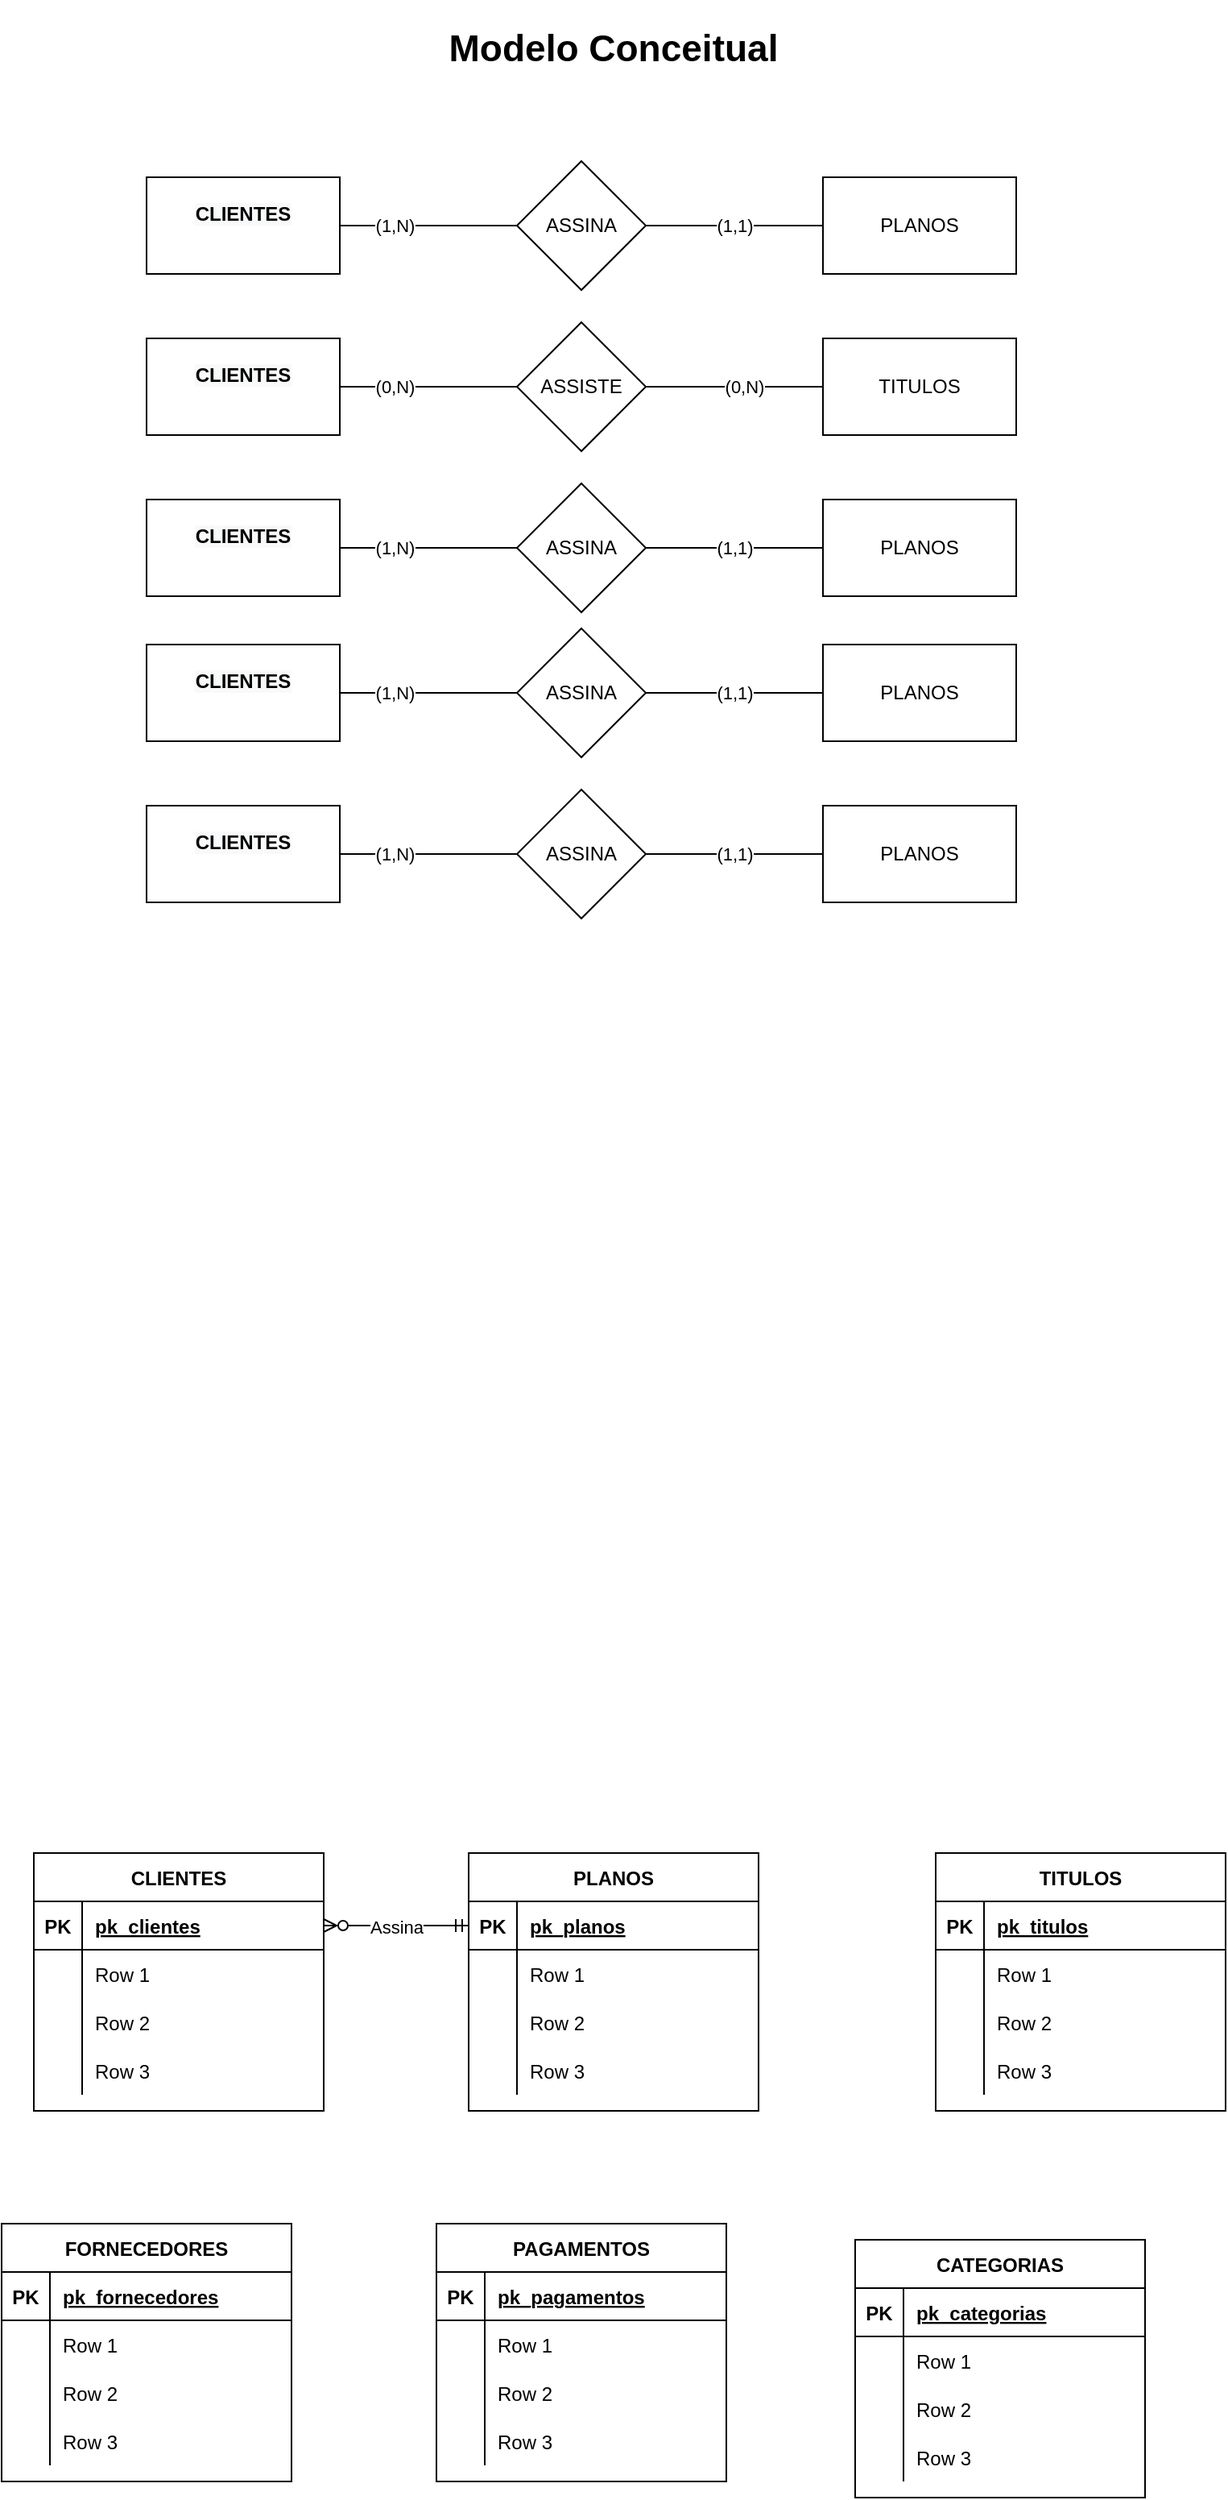 <mxfile version="20.5.1" type="github">
  <diagram id="LvLNpRTg5S48HGQ50iHA" name="Página-1">
    <mxGraphModel dx="981" dy="1689" grid="1" gridSize="10" guides="1" tooltips="1" connect="1" arrows="1" fold="1" page="1" pageScale="1" pageWidth="827" pageHeight="1169" math="0" shadow="0">
      <root>
        <mxCell id="0" />
        <mxCell id="1" parent="0" />
        <mxCell id="NP3qdC7nzJABI4OuVEPU-14" value="PLANOS" style="shape=table;startSize=30;container=1;collapsible=1;childLayout=tableLayout;fixedRows=1;rowLines=0;fontStyle=1;align=center;resizeLast=1;" parent="1" vertex="1">
          <mxGeometry x="300" y="20" width="180" height="160" as="geometry" />
        </mxCell>
        <mxCell id="NP3qdC7nzJABI4OuVEPU-15" value="" style="shape=tableRow;horizontal=0;startSize=0;swimlaneHead=0;swimlaneBody=0;fillColor=none;collapsible=0;dropTarget=0;points=[[0,0.5],[1,0.5]];portConstraint=eastwest;top=0;left=0;right=0;bottom=1;" parent="NP3qdC7nzJABI4OuVEPU-14" vertex="1">
          <mxGeometry y="30" width="180" height="30" as="geometry" />
        </mxCell>
        <mxCell id="NP3qdC7nzJABI4OuVEPU-16" value="PK" style="shape=partialRectangle;connectable=0;fillColor=none;top=0;left=0;bottom=0;right=0;fontStyle=1;overflow=hidden;" parent="NP3qdC7nzJABI4OuVEPU-15" vertex="1">
          <mxGeometry width="30" height="30" as="geometry">
            <mxRectangle width="30" height="30" as="alternateBounds" />
          </mxGeometry>
        </mxCell>
        <mxCell id="NP3qdC7nzJABI4OuVEPU-17" value="pk_planos" style="shape=partialRectangle;connectable=0;fillColor=none;top=0;left=0;bottom=0;right=0;align=left;spacingLeft=6;fontStyle=5;overflow=hidden;" parent="NP3qdC7nzJABI4OuVEPU-15" vertex="1">
          <mxGeometry x="30" width="150" height="30" as="geometry">
            <mxRectangle width="150" height="30" as="alternateBounds" />
          </mxGeometry>
        </mxCell>
        <mxCell id="NP3qdC7nzJABI4OuVEPU-18" value="" style="shape=tableRow;horizontal=0;startSize=0;swimlaneHead=0;swimlaneBody=0;fillColor=none;collapsible=0;dropTarget=0;points=[[0,0.5],[1,0.5]];portConstraint=eastwest;top=0;left=0;right=0;bottom=0;" parent="NP3qdC7nzJABI4OuVEPU-14" vertex="1">
          <mxGeometry y="60" width="180" height="30" as="geometry" />
        </mxCell>
        <mxCell id="NP3qdC7nzJABI4OuVEPU-19" value="" style="shape=partialRectangle;connectable=0;fillColor=none;top=0;left=0;bottom=0;right=0;editable=1;overflow=hidden;" parent="NP3qdC7nzJABI4OuVEPU-18" vertex="1">
          <mxGeometry width="30" height="30" as="geometry">
            <mxRectangle width="30" height="30" as="alternateBounds" />
          </mxGeometry>
        </mxCell>
        <mxCell id="NP3qdC7nzJABI4OuVEPU-20" value="Row 1" style="shape=partialRectangle;connectable=0;fillColor=none;top=0;left=0;bottom=0;right=0;align=left;spacingLeft=6;overflow=hidden;" parent="NP3qdC7nzJABI4OuVEPU-18" vertex="1">
          <mxGeometry x="30" width="150" height="30" as="geometry">
            <mxRectangle width="150" height="30" as="alternateBounds" />
          </mxGeometry>
        </mxCell>
        <mxCell id="NP3qdC7nzJABI4OuVEPU-21" value="" style="shape=tableRow;horizontal=0;startSize=0;swimlaneHead=0;swimlaneBody=0;fillColor=none;collapsible=0;dropTarget=0;points=[[0,0.5],[1,0.5]];portConstraint=eastwest;top=0;left=0;right=0;bottom=0;" parent="NP3qdC7nzJABI4OuVEPU-14" vertex="1">
          <mxGeometry y="90" width="180" height="30" as="geometry" />
        </mxCell>
        <mxCell id="NP3qdC7nzJABI4OuVEPU-22" value="" style="shape=partialRectangle;connectable=0;fillColor=none;top=0;left=0;bottom=0;right=0;editable=1;overflow=hidden;" parent="NP3qdC7nzJABI4OuVEPU-21" vertex="1">
          <mxGeometry width="30" height="30" as="geometry">
            <mxRectangle width="30" height="30" as="alternateBounds" />
          </mxGeometry>
        </mxCell>
        <mxCell id="NP3qdC7nzJABI4OuVEPU-23" value="Row 2" style="shape=partialRectangle;connectable=0;fillColor=none;top=0;left=0;bottom=0;right=0;align=left;spacingLeft=6;overflow=hidden;" parent="NP3qdC7nzJABI4OuVEPU-21" vertex="1">
          <mxGeometry x="30" width="150" height="30" as="geometry">
            <mxRectangle width="150" height="30" as="alternateBounds" />
          </mxGeometry>
        </mxCell>
        <mxCell id="NP3qdC7nzJABI4OuVEPU-24" value="" style="shape=tableRow;horizontal=0;startSize=0;swimlaneHead=0;swimlaneBody=0;fillColor=none;collapsible=0;dropTarget=0;points=[[0,0.5],[1,0.5]];portConstraint=eastwest;top=0;left=0;right=0;bottom=0;" parent="NP3qdC7nzJABI4OuVEPU-14" vertex="1">
          <mxGeometry y="120" width="180" height="30" as="geometry" />
        </mxCell>
        <mxCell id="NP3qdC7nzJABI4OuVEPU-25" value="" style="shape=partialRectangle;connectable=0;fillColor=none;top=0;left=0;bottom=0;right=0;editable=1;overflow=hidden;" parent="NP3qdC7nzJABI4OuVEPU-24" vertex="1">
          <mxGeometry width="30" height="30" as="geometry">
            <mxRectangle width="30" height="30" as="alternateBounds" />
          </mxGeometry>
        </mxCell>
        <mxCell id="NP3qdC7nzJABI4OuVEPU-26" value="Row 3" style="shape=partialRectangle;connectable=0;fillColor=none;top=0;left=0;bottom=0;right=0;align=left;spacingLeft=6;overflow=hidden;" parent="NP3qdC7nzJABI4OuVEPU-24" vertex="1">
          <mxGeometry x="30" width="150" height="30" as="geometry">
            <mxRectangle width="150" height="30" as="alternateBounds" />
          </mxGeometry>
        </mxCell>
        <mxCell id="NP3qdC7nzJABI4OuVEPU-40" value="FORNECEDORES" style="shape=table;startSize=30;container=1;collapsible=1;childLayout=tableLayout;fixedRows=1;rowLines=0;fontStyle=1;align=center;resizeLast=1;" parent="1" vertex="1">
          <mxGeometry x="10" y="250" width="180" height="160" as="geometry" />
        </mxCell>
        <mxCell id="NP3qdC7nzJABI4OuVEPU-41" value="" style="shape=tableRow;horizontal=0;startSize=0;swimlaneHead=0;swimlaneBody=0;fillColor=none;collapsible=0;dropTarget=0;points=[[0,0.5],[1,0.5]];portConstraint=eastwest;top=0;left=0;right=0;bottom=1;" parent="NP3qdC7nzJABI4OuVEPU-40" vertex="1">
          <mxGeometry y="30" width="180" height="30" as="geometry" />
        </mxCell>
        <mxCell id="NP3qdC7nzJABI4OuVEPU-42" value="PK" style="shape=partialRectangle;connectable=0;fillColor=none;top=0;left=0;bottom=0;right=0;fontStyle=1;overflow=hidden;" parent="NP3qdC7nzJABI4OuVEPU-41" vertex="1">
          <mxGeometry width="30" height="30" as="geometry">
            <mxRectangle width="30" height="30" as="alternateBounds" />
          </mxGeometry>
        </mxCell>
        <mxCell id="NP3qdC7nzJABI4OuVEPU-43" value="pk_fornecedores" style="shape=partialRectangle;connectable=0;fillColor=none;top=0;left=0;bottom=0;right=0;align=left;spacingLeft=6;fontStyle=5;overflow=hidden;" parent="NP3qdC7nzJABI4OuVEPU-41" vertex="1">
          <mxGeometry x="30" width="150" height="30" as="geometry">
            <mxRectangle width="150" height="30" as="alternateBounds" />
          </mxGeometry>
        </mxCell>
        <mxCell id="NP3qdC7nzJABI4OuVEPU-44" value="" style="shape=tableRow;horizontal=0;startSize=0;swimlaneHead=0;swimlaneBody=0;fillColor=none;collapsible=0;dropTarget=0;points=[[0,0.5],[1,0.5]];portConstraint=eastwest;top=0;left=0;right=0;bottom=0;" parent="NP3qdC7nzJABI4OuVEPU-40" vertex="1">
          <mxGeometry y="60" width="180" height="30" as="geometry" />
        </mxCell>
        <mxCell id="NP3qdC7nzJABI4OuVEPU-45" value="" style="shape=partialRectangle;connectable=0;fillColor=none;top=0;left=0;bottom=0;right=0;editable=1;overflow=hidden;" parent="NP3qdC7nzJABI4OuVEPU-44" vertex="1">
          <mxGeometry width="30" height="30" as="geometry">
            <mxRectangle width="30" height="30" as="alternateBounds" />
          </mxGeometry>
        </mxCell>
        <mxCell id="NP3qdC7nzJABI4OuVEPU-46" value="Row 1" style="shape=partialRectangle;connectable=0;fillColor=none;top=0;left=0;bottom=0;right=0;align=left;spacingLeft=6;overflow=hidden;" parent="NP3qdC7nzJABI4OuVEPU-44" vertex="1">
          <mxGeometry x="30" width="150" height="30" as="geometry">
            <mxRectangle width="150" height="30" as="alternateBounds" />
          </mxGeometry>
        </mxCell>
        <mxCell id="NP3qdC7nzJABI4OuVEPU-47" value="" style="shape=tableRow;horizontal=0;startSize=0;swimlaneHead=0;swimlaneBody=0;fillColor=none;collapsible=0;dropTarget=0;points=[[0,0.5],[1,0.5]];portConstraint=eastwest;top=0;left=0;right=0;bottom=0;" parent="NP3qdC7nzJABI4OuVEPU-40" vertex="1">
          <mxGeometry y="90" width="180" height="30" as="geometry" />
        </mxCell>
        <mxCell id="NP3qdC7nzJABI4OuVEPU-48" value="" style="shape=partialRectangle;connectable=0;fillColor=none;top=0;left=0;bottom=0;right=0;editable=1;overflow=hidden;" parent="NP3qdC7nzJABI4OuVEPU-47" vertex="1">
          <mxGeometry width="30" height="30" as="geometry">
            <mxRectangle width="30" height="30" as="alternateBounds" />
          </mxGeometry>
        </mxCell>
        <mxCell id="NP3qdC7nzJABI4OuVEPU-49" value="Row 2" style="shape=partialRectangle;connectable=0;fillColor=none;top=0;left=0;bottom=0;right=0;align=left;spacingLeft=6;overflow=hidden;" parent="NP3qdC7nzJABI4OuVEPU-47" vertex="1">
          <mxGeometry x="30" width="150" height="30" as="geometry">
            <mxRectangle width="150" height="30" as="alternateBounds" />
          </mxGeometry>
        </mxCell>
        <mxCell id="NP3qdC7nzJABI4OuVEPU-50" value="" style="shape=tableRow;horizontal=0;startSize=0;swimlaneHead=0;swimlaneBody=0;fillColor=none;collapsible=0;dropTarget=0;points=[[0,0.5],[1,0.5]];portConstraint=eastwest;top=0;left=0;right=0;bottom=0;" parent="NP3qdC7nzJABI4OuVEPU-40" vertex="1">
          <mxGeometry y="120" width="180" height="30" as="geometry" />
        </mxCell>
        <mxCell id="NP3qdC7nzJABI4OuVEPU-51" value="" style="shape=partialRectangle;connectable=0;fillColor=none;top=0;left=0;bottom=0;right=0;editable=1;overflow=hidden;" parent="NP3qdC7nzJABI4OuVEPU-50" vertex="1">
          <mxGeometry width="30" height="30" as="geometry">
            <mxRectangle width="30" height="30" as="alternateBounds" />
          </mxGeometry>
        </mxCell>
        <mxCell id="NP3qdC7nzJABI4OuVEPU-52" value="Row 3" style="shape=partialRectangle;connectable=0;fillColor=none;top=0;left=0;bottom=0;right=0;align=left;spacingLeft=6;overflow=hidden;" parent="NP3qdC7nzJABI4OuVEPU-50" vertex="1">
          <mxGeometry x="30" width="150" height="30" as="geometry">
            <mxRectangle width="150" height="30" as="alternateBounds" />
          </mxGeometry>
        </mxCell>
        <mxCell id="NP3qdC7nzJABI4OuVEPU-53" value="CATEGORIAS" style="shape=table;startSize=30;container=1;collapsible=1;childLayout=tableLayout;fixedRows=1;rowLines=0;fontStyle=1;align=center;resizeLast=1;" parent="1" vertex="1">
          <mxGeometry x="540" y="260" width="180" height="160" as="geometry" />
        </mxCell>
        <mxCell id="NP3qdC7nzJABI4OuVEPU-54" value="" style="shape=tableRow;horizontal=0;startSize=0;swimlaneHead=0;swimlaneBody=0;fillColor=none;collapsible=0;dropTarget=0;points=[[0,0.5],[1,0.5]];portConstraint=eastwest;top=0;left=0;right=0;bottom=1;" parent="NP3qdC7nzJABI4OuVEPU-53" vertex="1">
          <mxGeometry y="30" width="180" height="30" as="geometry" />
        </mxCell>
        <mxCell id="NP3qdC7nzJABI4OuVEPU-55" value="PK" style="shape=partialRectangle;connectable=0;fillColor=none;top=0;left=0;bottom=0;right=0;fontStyle=1;overflow=hidden;" parent="NP3qdC7nzJABI4OuVEPU-54" vertex="1">
          <mxGeometry width="30" height="30" as="geometry">
            <mxRectangle width="30" height="30" as="alternateBounds" />
          </mxGeometry>
        </mxCell>
        <mxCell id="NP3qdC7nzJABI4OuVEPU-56" value="pk_categorias" style="shape=partialRectangle;connectable=0;fillColor=none;top=0;left=0;bottom=0;right=0;align=left;spacingLeft=6;fontStyle=5;overflow=hidden;" parent="NP3qdC7nzJABI4OuVEPU-54" vertex="1">
          <mxGeometry x="30" width="150" height="30" as="geometry">
            <mxRectangle width="150" height="30" as="alternateBounds" />
          </mxGeometry>
        </mxCell>
        <mxCell id="NP3qdC7nzJABI4OuVEPU-57" value="" style="shape=tableRow;horizontal=0;startSize=0;swimlaneHead=0;swimlaneBody=0;fillColor=none;collapsible=0;dropTarget=0;points=[[0,0.5],[1,0.5]];portConstraint=eastwest;top=0;left=0;right=0;bottom=0;" parent="NP3qdC7nzJABI4OuVEPU-53" vertex="1">
          <mxGeometry y="60" width="180" height="30" as="geometry" />
        </mxCell>
        <mxCell id="NP3qdC7nzJABI4OuVEPU-58" value="" style="shape=partialRectangle;connectable=0;fillColor=none;top=0;left=0;bottom=0;right=0;editable=1;overflow=hidden;" parent="NP3qdC7nzJABI4OuVEPU-57" vertex="1">
          <mxGeometry width="30" height="30" as="geometry">
            <mxRectangle width="30" height="30" as="alternateBounds" />
          </mxGeometry>
        </mxCell>
        <mxCell id="NP3qdC7nzJABI4OuVEPU-59" value="Row 1" style="shape=partialRectangle;connectable=0;fillColor=none;top=0;left=0;bottom=0;right=0;align=left;spacingLeft=6;overflow=hidden;" parent="NP3qdC7nzJABI4OuVEPU-57" vertex="1">
          <mxGeometry x="30" width="150" height="30" as="geometry">
            <mxRectangle width="150" height="30" as="alternateBounds" />
          </mxGeometry>
        </mxCell>
        <mxCell id="NP3qdC7nzJABI4OuVEPU-60" value="" style="shape=tableRow;horizontal=0;startSize=0;swimlaneHead=0;swimlaneBody=0;fillColor=none;collapsible=0;dropTarget=0;points=[[0,0.5],[1,0.5]];portConstraint=eastwest;top=0;left=0;right=0;bottom=0;" parent="NP3qdC7nzJABI4OuVEPU-53" vertex="1">
          <mxGeometry y="90" width="180" height="30" as="geometry" />
        </mxCell>
        <mxCell id="NP3qdC7nzJABI4OuVEPU-61" value="" style="shape=partialRectangle;connectable=0;fillColor=none;top=0;left=0;bottom=0;right=0;editable=1;overflow=hidden;" parent="NP3qdC7nzJABI4OuVEPU-60" vertex="1">
          <mxGeometry width="30" height="30" as="geometry">
            <mxRectangle width="30" height="30" as="alternateBounds" />
          </mxGeometry>
        </mxCell>
        <mxCell id="NP3qdC7nzJABI4OuVEPU-62" value="Row 2" style="shape=partialRectangle;connectable=0;fillColor=none;top=0;left=0;bottom=0;right=0;align=left;spacingLeft=6;overflow=hidden;" parent="NP3qdC7nzJABI4OuVEPU-60" vertex="1">
          <mxGeometry x="30" width="150" height="30" as="geometry">
            <mxRectangle width="150" height="30" as="alternateBounds" />
          </mxGeometry>
        </mxCell>
        <mxCell id="NP3qdC7nzJABI4OuVEPU-63" value="" style="shape=tableRow;horizontal=0;startSize=0;swimlaneHead=0;swimlaneBody=0;fillColor=none;collapsible=0;dropTarget=0;points=[[0,0.5],[1,0.5]];portConstraint=eastwest;top=0;left=0;right=0;bottom=0;" parent="NP3qdC7nzJABI4OuVEPU-53" vertex="1">
          <mxGeometry y="120" width="180" height="30" as="geometry" />
        </mxCell>
        <mxCell id="NP3qdC7nzJABI4OuVEPU-64" value="" style="shape=partialRectangle;connectable=0;fillColor=none;top=0;left=0;bottom=0;right=0;editable=1;overflow=hidden;" parent="NP3qdC7nzJABI4OuVEPU-63" vertex="1">
          <mxGeometry width="30" height="30" as="geometry">
            <mxRectangle width="30" height="30" as="alternateBounds" />
          </mxGeometry>
        </mxCell>
        <mxCell id="NP3qdC7nzJABI4OuVEPU-65" value="Row 3" style="shape=partialRectangle;connectable=0;fillColor=none;top=0;left=0;bottom=0;right=0;align=left;spacingLeft=6;overflow=hidden;" parent="NP3qdC7nzJABI4OuVEPU-63" vertex="1">
          <mxGeometry x="30" width="150" height="30" as="geometry">
            <mxRectangle width="150" height="30" as="alternateBounds" />
          </mxGeometry>
        </mxCell>
        <mxCell id="NP3qdC7nzJABI4OuVEPU-66" value="CLIENTES" style="shape=table;startSize=30;container=1;collapsible=1;childLayout=tableLayout;fixedRows=1;rowLines=0;fontStyle=1;align=center;resizeLast=1;" parent="1" vertex="1">
          <mxGeometry x="30" y="20" width="180" height="160" as="geometry" />
        </mxCell>
        <mxCell id="NP3qdC7nzJABI4OuVEPU-67" value="" style="shape=tableRow;horizontal=0;startSize=0;swimlaneHead=0;swimlaneBody=0;fillColor=none;collapsible=0;dropTarget=0;points=[[0,0.5],[1,0.5]];portConstraint=eastwest;top=0;left=0;right=0;bottom=1;" parent="NP3qdC7nzJABI4OuVEPU-66" vertex="1">
          <mxGeometry y="30" width="180" height="30" as="geometry" />
        </mxCell>
        <mxCell id="NP3qdC7nzJABI4OuVEPU-68" value="PK" style="shape=partialRectangle;connectable=0;fillColor=none;top=0;left=0;bottom=0;right=0;fontStyle=1;overflow=hidden;" parent="NP3qdC7nzJABI4OuVEPU-67" vertex="1">
          <mxGeometry width="30" height="30" as="geometry">
            <mxRectangle width="30" height="30" as="alternateBounds" />
          </mxGeometry>
        </mxCell>
        <mxCell id="NP3qdC7nzJABI4OuVEPU-69" value="pk_clientes" style="shape=partialRectangle;connectable=0;fillColor=none;top=0;left=0;bottom=0;right=0;align=left;spacingLeft=6;fontStyle=5;overflow=hidden;" parent="NP3qdC7nzJABI4OuVEPU-67" vertex="1">
          <mxGeometry x="30" width="150" height="30" as="geometry">
            <mxRectangle width="150" height="30" as="alternateBounds" />
          </mxGeometry>
        </mxCell>
        <mxCell id="NP3qdC7nzJABI4OuVEPU-70" value="" style="shape=tableRow;horizontal=0;startSize=0;swimlaneHead=0;swimlaneBody=0;fillColor=none;collapsible=0;dropTarget=0;points=[[0,0.5],[1,0.5]];portConstraint=eastwest;top=0;left=0;right=0;bottom=0;" parent="NP3qdC7nzJABI4OuVEPU-66" vertex="1">
          <mxGeometry y="60" width="180" height="30" as="geometry" />
        </mxCell>
        <mxCell id="NP3qdC7nzJABI4OuVEPU-71" value="" style="shape=partialRectangle;connectable=0;fillColor=none;top=0;left=0;bottom=0;right=0;editable=1;overflow=hidden;" parent="NP3qdC7nzJABI4OuVEPU-70" vertex="1">
          <mxGeometry width="30" height="30" as="geometry">
            <mxRectangle width="30" height="30" as="alternateBounds" />
          </mxGeometry>
        </mxCell>
        <mxCell id="NP3qdC7nzJABI4OuVEPU-72" value="Row 1" style="shape=partialRectangle;connectable=0;fillColor=none;top=0;left=0;bottom=0;right=0;align=left;spacingLeft=6;overflow=hidden;" parent="NP3qdC7nzJABI4OuVEPU-70" vertex="1">
          <mxGeometry x="30" width="150" height="30" as="geometry">
            <mxRectangle width="150" height="30" as="alternateBounds" />
          </mxGeometry>
        </mxCell>
        <mxCell id="NP3qdC7nzJABI4OuVEPU-73" value="" style="shape=tableRow;horizontal=0;startSize=0;swimlaneHead=0;swimlaneBody=0;fillColor=none;collapsible=0;dropTarget=0;points=[[0,0.5],[1,0.5]];portConstraint=eastwest;top=0;left=0;right=0;bottom=0;" parent="NP3qdC7nzJABI4OuVEPU-66" vertex="1">
          <mxGeometry y="90" width="180" height="30" as="geometry" />
        </mxCell>
        <mxCell id="NP3qdC7nzJABI4OuVEPU-74" value="" style="shape=partialRectangle;connectable=0;fillColor=none;top=0;left=0;bottom=0;right=0;editable=1;overflow=hidden;" parent="NP3qdC7nzJABI4OuVEPU-73" vertex="1">
          <mxGeometry width="30" height="30" as="geometry">
            <mxRectangle width="30" height="30" as="alternateBounds" />
          </mxGeometry>
        </mxCell>
        <mxCell id="NP3qdC7nzJABI4OuVEPU-75" value="Row 2" style="shape=partialRectangle;connectable=0;fillColor=none;top=0;left=0;bottom=0;right=0;align=left;spacingLeft=6;overflow=hidden;" parent="NP3qdC7nzJABI4OuVEPU-73" vertex="1">
          <mxGeometry x="30" width="150" height="30" as="geometry">
            <mxRectangle width="150" height="30" as="alternateBounds" />
          </mxGeometry>
        </mxCell>
        <mxCell id="NP3qdC7nzJABI4OuVEPU-76" value="" style="shape=tableRow;horizontal=0;startSize=0;swimlaneHead=0;swimlaneBody=0;fillColor=none;collapsible=0;dropTarget=0;points=[[0,0.5],[1,0.5]];portConstraint=eastwest;top=0;left=0;right=0;bottom=0;" parent="NP3qdC7nzJABI4OuVEPU-66" vertex="1">
          <mxGeometry y="120" width="180" height="30" as="geometry" />
        </mxCell>
        <mxCell id="NP3qdC7nzJABI4OuVEPU-77" value="" style="shape=partialRectangle;connectable=0;fillColor=none;top=0;left=0;bottom=0;right=0;editable=1;overflow=hidden;" parent="NP3qdC7nzJABI4OuVEPU-76" vertex="1">
          <mxGeometry width="30" height="30" as="geometry">
            <mxRectangle width="30" height="30" as="alternateBounds" />
          </mxGeometry>
        </mxCell>
        <mxCell id="NP3qdC7nzJABI4OuVEPU-78" value="Row 3" style="shape=partialRectangle;connectable=0;fillColor=none;top=0;left=0;bottom=0;right=0;align=left;spacingLeft=6;overflow=hidden;" parent="NP3qdC7nzJABI4OuVEPU-76" vertex="1">
          <mxGeometry x="30" width="150" height="30" as="geometry">
            <mxRectangle width="150" height="30" as="alternateBounds" />
          </mxGeometry>
        </mxCell>
        <mxCell id="NP3qdC7nzJABI4OuVEPU-79" value="PAGAMENTOS" style="shape=table;startSize=30;container=1;collapsible=1;childLayout=tableLayout;fixedRows=1;rowLines=0;fontStyle=1;align=center;resizeLast=1;" parent="1" vertex="1">
          <mxGeometry x="280" y="250" width="180" height="160" as="geometry" />
        </mxCell>
        <mxCell id="NP3qdC7nzJABI4OuVEPU-80" value="" style="shape=tableRow;horizontal=0;startSize=0;swimlaneHead=0;swimlaneBody=0;fillColor=none;collapsible=0;dropTarget=0;points=[[0,0.5],[1,0.5]];portConstraint=eastwest;top=0;left=0;right=0;bottom=1;" parent="NP3qdC7nzJABI4OuVEPU-79" vertex="1">
          <mxGeometry y="30" width="180" height="30" as="geometry" />
        </mxCell>
        <mxCell id="NP3qdC7nzJABI4OuVEPU-81" value="PK" style="shape=partialRectangle;connectable=0;fillColor=none;top=0;left=0;bottom=0;right=0;fontStyle=1;overflow=hidden;" parent="NP3qdC7nzJABI4OuVEPU-80" vertex="1">
          <mxGeometry width="30" height="30" as="geometry">
            <mxRectangle width="30" height="30" as="alternateBounds" />
          </mxGeometry>
        </mxCell>
        <mxCell id="NP3qdC7nzJABI4OuVEPU-82" value="pk_pagamentos" style="shape=partialRectangle;connectable=0;fillColor=none;top=0;left=0;bottom=0;right=0;align=left;spacingLeft=6;fontStyle=5;overflow=hidden;" parent="NP3qdC7nzJABI4OuVEPU-80" vertex="1">
          <mxGeometry x="30" width="150" height="30" as="geometry">
            <mxRectangle width="150" height="30" as="alternateBounds" />
          </mxGeometry>
        </mxCell>
        <mxCell id="NP3qdC7nzJABI4OuVEPU-83" value="" style="shape=tableRow;horizontal=0;startSize=0;swimlaneHead=0;swimlaneBody=0;fillColor=none;collapsible=0;dropTarget=0;points=[[0,0.5],[1,0.5]];portConstraint=eastwest;top=0;left=0;right=0;bottom=0;" parent="NP3qdC7nzJABI4OuVEPU-79" vertex="1">
          <mxGeometry y="60" width="180" height="30" as="geometry" />
        </mxCell>
        <mxCell id="NP3qdC7nzJABI4OuVEPU-84" value="" style="shape=partialRectangle;connectable=0;fillColor=none;top=0;left=0;bottom=0;right=0;editable=1;overflow=hidden;" parent="NP3qdC7nzJABI4OuVEPU-83" vertex="1">
          <mxGeometry width="30" height="30" as="geometry">
            <mxRectangle width="30" height="30" as="alternateBounds" />
          </mxGeometry>
        </mxCell>
        <mxCell id="NP3qdC7nzJABI4OuVEPU-85" value="Row 1" style="shape=partialRectangle;connectable=0;fillColor=none;top=0;left=0;bottom=0;right=0;align=left;spacingLeft=6;overflow=hidden;" parent="NP3qdC7nzJABI4OuVEPU-83" vertex="1">
          <mxGeometry x="30" width="150" height="30" as="geometry">
            <mxRectangle width="150" height="30" as="alternateBounds" />
          </mxGeometry>
        </mxCell>
        <mxCell id="NP3qdC7nzJABI4OuVEPU-86" value="" style="shape=tableRow;horizontal=0;startSize=0;swimlaneHead=0;swimlaneBody=0;fillColor=none;collapsible=0;dropTarget=0;points=[[0,0.5],[1,0.5]];portConstraint=eastwest;top=0;left=0;right=0;bottom=0;" parent="NP3qdC7nzJABI4OuVEPU-79" vertex="1">
          <mxGeometry y="90" width="180" height="30" as="geometry" />
        </mxCell>
        <mxCell id="NP3qdC7nzJABI4OuVEPU-87" value="" style="shape=partialRectangle;connectable=0;fillColor=none;top=0;left=0;bottom=0;right=0;editable=1;overflow=hidden;" parent="NP3qdC7nzJABI4OuVEPU-86" vertex="1">
          <mxGeometry width="30" height="30" as="geometry">
            <mxRectangle width="30" height="30" as="alternateBounds" />
          </mxGeometry>
        </mxCell>
        <mxCell id="NP3qdC7nzJABI4OuVEPU-88" value="Row 2" style="shape=partialRectangle;connectable=0;fillColor=none;top=0;left=0;bottom=0;right=0;align=left;spacingLeft=6;overflow=hidden;" parent="NP3qdC7nzJABI4OuVEPU-86" vertex="1">
          <mxGeometry x="30" width="150" height="30" as="geometry">
            <mxRectangle width="150" height="30" as="alternateBounds" />
          </mxGeometry>
        </mxCell>
        <mxCell id="NP3qdC7nzJABI4OuVEPU-89" value="" style="shape=tableRow;horizontal=0;startSize=0;swimlaneHead=0;swimlaneBody=0;fillColor=none;collapsible=0;dropTarget=0;points=[[0,0.5],[1,0.5]];portConstraint=eastwest;top=0;left=0;right=0;bottom=0;" parent="NP3qdC7nzJABI4OuVEPU-79" vertex="1">
          <mxGeometry y="120" width="180" height="30" as="geometry" />
        </mxCell>
        <mxCell id="NP3qdC7nzJABI4OuVEPU-90" value="" style="shape=partialRectangle;connectable=0;fillColor=none;top=0;left=0;bottom=0;right=0;editable=1;overflow=hidden;" parent="NP3qdC7nzJABI4OuVEPU-89" vertex="1">
          <mxGeometry width="30" height="30" as="geometry">
            <mxRectangle width="30" height="30" as="alternateBounds" />
          </mxGeometry>
        </mxCell>
        <mxCell id="NP3qdC7nzJABI4OuVEPU-91" value="Row 3" style="shape=partialRectangle;connectable=0;fillColor=none;top=0;left=0;bottom=0;right=0;align=left;spacingLeft=6;overflow=hidden;" parent="NP3qdC7nzJABI4OuVEPU-89" vertex="1">
          <mxGeometry x="30" width="150" height="30" as="geometry">
            <mxRectangle width="150" height="30" as="alternateBounds" />
          </mxGeometry>
        </mxCell>
        <mxCell id="NP3qdC7nzJABI4OuVEPU-105" value="TITULOS" style="shape=table;startSize=30;container=1;collapsible=1;childLayout=tableLayout;fixedRows=1;rowLines=0;fontStyle=1;align=center;resizeLast=1;" parent="1" vertex="1">
          <mxGeometry x="590" y="20" width="180" height="160" as="geometry" />
        </mxCell>
        <mxCell id="NP3qdC7nzJABI4OuVEPU-106" value="" style="shape=tableRow;horizontal=0;startSize=0;swimlaneHead=0;swimlaneBody=0;fillColor=none;collapsible=0;dropTarget=0;points=[[0,0.5],[1,0.5]];portConstraint=eastwest;top=0;left=0;right=0;bottom=1;" parent="NP3qdC7nzJABI4OuVEPU-105" vertex="1">
          <mxGeometry y="30" width="180" height="30" as="geometry" />
        </mxCell>
        <mxCell id="NP3qdC7nzJABI4OuVEPU-107" value="PK" style="shape=partialRectangle;connectable=0;fillColor=none;top=0;left=0;bottom=0;right=0;fontStyle=1;overflow=hidden;" parent="NP3qdC7nzJABI4OuVEPU-106" vertex="1">
          <mxGeometry width="30" height="30" as="geometry">
            <mxRectangle width="30" height="30" as="alternateBounds" />
          </mxGeometry>
        </mxCell>
        <mxCell id="NP3qdC7nzJABI4OuVEPU-108" value="pk_titulos" style="shape=partialRectangle;connectable=0;fillColor=none;top=0;left=0;bottom=0;right=0;align=left;spacingLeft=6;fontStyle=5;overflow=hidden;" parent="NP3qdC7nzJABI4OuVEPU-106" vertex="1">
          <mxGeometry x="30" width="150" height="30" as="geometry">
            <mxRectangle width="150" height="30" as="alternateBounds" />
          </mxGeometry>
        </mxCell>
        <mxCell id="NP3qdC7nzJABI4OuVEPU-109" value="" style="shape=tableRow;horizontal=0;startSize=0;swimlaneHead=0;swimlaneBody=0;fillColor=none;collapsible=0;dropTarget=0;points=[[0,0.5],[1,0.5]];portConstraint=eastwest;top=0;left=0;right=0;bottom=0;" parent="NP3qdC7nzJABI4OuVEPU-105" vertex="1">
          <mxGeometry y="60" width="180" height="30" as="geometry" />
        </mxCell>
        <mxCell id="NP3qdC7nzJABI4OuVEPU-110" value="" style="shape=partialRectangle;connectable=0;fillColor=none;top=0;left=0;bottom=0;right=0;editable=1;overflow=hidden;" parent="NP3qdC7nzJABI4OuVEPU-109" vertex="1">
          <mxGeometry width="30" height="30" as="geometry">
            <mxRectangle width="30" height="30" as="alternateBounds" />
          </mxGeometry>
        </mxCell>
        <mxCell id="NP3qdC7nzJABI4OuVEPU-111" value="Row 1" style="shape=partialRectangle;connectable=0;fillColor=none;top=0;left=0;bottom=0;right=0;align=left;spacingLeft=6;overflow=hidden;" parent="NP3qdC7nzJABI4OuVEPU-109" vertex="1">
          <mxGeometry x="30" width="150" height="30" as="geometry">
            <mxRectangle width="150" height="30" as="alternateBounds" />
          </mxGeometry>
        </mxCell>
        <mxCell id="NP3qdC7nzJABI4OuVEPU-112" value="" style="shape=tableRow;horizontal=0;startSize=0;swimlaneHead=0;swimlaneBody=0;fillColor=none;collapsible=0;dropTarget=0;points=[[0,0.5],[1,0.5]];portConstraint=eastwest;top=0;left=0;right=0;bottom=0;" parent="NP3qdC7nzJABI4OuVEPU-105" vertex="1">
          <mxGeometry y="90" width="180" height="30" as="geometry" />
        </mxCell>
        <mxCell id="NP3qdC7nzJABI4OuVEPU-113" value="" style="shape=partialRectangle;connectable=0;fillColor=none;top=0;left=0;bottom=0;right=0;editable=1;overflow=hidden;" parent="NP3qdC7nzJABI4OuVEPU-112" vertex="1">
          <mxGeometry width="30" height="30" as="geometry">
            <mxRectangle width="30" height="30" as="alternateBounds" />
          </mxGeometry>
        </mxCell>
        <mxCell id="NP3qdC7nzJABI4OuVEPU-114" value="Row 2" style="shape=partialRectangle;connectable=0;fillColor=none;top=0;left=0;bottom=0;right=0;align=left;spacingLeft=6;overflow=hidden;" parent="NP3qdC7nzJABI4OuVEPU-112" vertex="1">
          <mxGeometry x="30" width="150" height="30" as="geometry">
            <mxRectangle width="150" height="30" as="alternateBounds" />
          </mxGeometry>
        </mxCell>
        <mxCell id="NP3qdC7nzJABI4OuVEPU-115" value="" style="shape=tableRow;horizontal=0;startSize=0;swimlaneHead=0;swimlaneBody=0;fillColor=none;collapsible=0;dropTarget=0;points=[[0,0.5],[1,0.5]];portConstraint=eastwest;top=0;left=0;right=0;bottom=0;" parent="NP3qdC7nzJABI4OuVEPU-105" vertex="1">
          <mxGeometry y="120" width="180" height="30" as="geometry" />
        </mxCell>
        <mxCell id="NP3qdC7nzJABI4OuVEPU-116" value="" style="shape=partialRectangle;connectable=0;fillColor=none;top=0;left=0;bottom=0;right=0;editable=1;overflow=hidden;" parent="NP3qdC7nzJABI4OuVEPU-115" vertex="1">
          <mxGeometry width="30" height="30" as="geometry">
            <mxRectangle width="30" height="30" as="alternateBounds" />
          </mxGeometry>
        </mxCell>
        <mxCell id="NP3qdC7nzJABI4OuVEPU-117" value="Row 3" style="shape=partialRectangle;connectable=0;fillColor=none;top=0;left=0;bottom=0;right=0;align=left;spacingLeft=6;overflow=hidden;" parent="NP3qdC7nzJABI4OuVEPU-115" vertex="1">
          <mxGeometry x="30" width="150" height="30" as="geometry">
            <mxRectangle width="150" height="30" as="alternateBounds" />
          </mxGeometry>
        </mxCell>
        <mxCell id="NP3qdC7nzJABI4OuVEPU-120" value="Assina" style="edgeStyle=orthogonalEdgeStyle;rounded=0;orthogonalLoop=1;jettySize=auto;html=1;exitX=1;exitY=0.5;exitDx=0;exitDy=0;startArrow=ERzeroToMany;startFill=0;endArrow=ERmandOne;endFill=0;" parent="1" source="NP3qdC7nzJABI4OuVEPU-67" edge="1">
          <mxGeometry relative="1" as="geometry">
            <mxPoint x="300" y="65" as="targetPoint" />
          </mxGeometry>
        </mxCell>
        <mxCell id="NP3qdC7nzJABI4OuVEPU-224" value="(1,N)" style="edgeStyle=orthogonalEdgeStyle;rounded=0;orthogonalLoop=1;jettySize=auto;html=1;exitX=1;exitY=0.5;exitDx=0;exitDy=0;entryX=0;entryY=0.5;entryDx=0;entryDy=0;startArrow=none;startFill=0;endArrow=none;endFill=0;" parent="1" source="NP3qdC7nzJABI4OuVEPU-222" target="NP3qdC7nzJABI4OuVEPU-223" edge="1">
          <mxGeometry x="-0.385" relative="1" as="geometry">
            <mxPoint as="offset" />
          </mxGeometry>
        </mxCell>
        <mxCell id="NP3qdC7nzJABI4OuVEPU-222" value="&#xa;&lt;span style=&quot;color: rgb(0, 0, 0); font-family: Helvetica; font-size: 12px; font-style: normal; font-variant-ligatures: normal; font-variant-caps: normal; font-weight: 700; letter-spacing: normal; orphans: 2; text-align: center; text-indent: 0px; text-transform: none; widows: 2; word-spacing: 0px; -webkit-text-stroke-width: 0px; background-color: rgb(248, 249, 250); text-decoration-thickness: initial; text-decoration-style: initial; text-decoration-color: initial; float: none; display: inline !important;&quot;&gt;CLIENTES&lt;/span&gt;&#xa;&#xa;" style="rounded=0;whiteSpace=wrap;html=1;fillColor=default;" parent="1" vertex="1">
          <mxGeometry x="100" y="-730" width="120" height="60" as="geometry" />
        </mxCell>
        <mxCell id="NP3qdC7nzJABI4OuVEPU-226" value="(1,1)" style="edgeStyle=orthogonalEdgeStyle;rounded=0;orthogonalLoop=1;jettySize=auto;html=1;exitX=1;exitY=0.5;exitDx=0;exitDy=0;entryX=0;entryY=0.5;entryDx=0;entryDy=0;startArrow=none;startFill=0;endArrow=none;endFill=0;" parent="1" source="NP3qdC7nzJABI4OuVEPU-223" target="NP3qdC7nzJABI4OuVEPU-225" edge="1">
          <mxGeometry relative="1" as="geometry" />
        </mxCell>
        <mxCell id="NP3qdC7nzJABI4OuVEPU-223" value="ASSINA" style="rhombus;whiteSpace=wrap;html=1;fillColor=default;" parent="1" vertex="1">
          <mxGeometry x="330" y="-740" width="80" height="80" as="geometry" />
        </mxCell>
        <mxCell id="NP3qdC7nzJABI4OuVEPU-225" value="PLANOS" style="rounded=0;whiteSpace=wrap;html=1;fillColor=default;" parent="1" vertex="1">
          <mxGeometry x="520" y="-730" width="120" height="60" as="geometry" />
        </mxCell>
        <mxCell id="NP3qdC7nzJABI4OuVEPU-227" value="(1,N)" style="edgeStyle=orthogonalEdgeStyle;rounded=0;orthogonalLoop=1;jettySize=auto;html=1;exitX=1;exitY=0.5;exitDx=0;exitDy=0;entryX=0;entryY=0.5;entryDx=0;entryDy=0;startArrow=none;startFill=0;endArrow=none;endFill=0;" parent="1" source="NP3qdC7nzJABI4OuVEPU-228" target="NP3qdC7nzJABI4OuVEPU-230" edge="1">
          <mxGeometry x="-0.385" relative="1" as="geometry">
            <mxPoint as="offset" />
          </mxGeometry>
        </mxCell>
        <mxCell id="NP3qdC7nzJABI4OuVEPU-228" value="&#xa;&lt;span style=&quot;color: rgb(0, 0, 0); font-family: Helvetica; font-size: 12px; font-style: normal; font-variant-ligatures: normal; font-variant-caps: normal; font-weight: 700; letter-spacing: normal; orphans: 2; text-align: center; text-indent: 0px; text-transform: none; widows: 2; word-spacing: 0px; -webkit-text-stroke-width: 0px; background-color: rgb(248, 249, 250); text-decoration-thickness: initial; text-decoration-style: initial; text-decoration-color: initial; float: none; display: inline !important;&quot;&gt;CLIENTES&lt;/span&gt;&#xa;&#xa;" style="rounded=0;whiteSpace=wrap;html=1;fillColor=default;" parent="1" vertex="1">
          <mxGeometry x="100" y="-630" width="120" height="60" as="geometry" />
        </mxCell>
        <mxCell id="NP3qdC7nzJABI4OuVEPU-229" value="(1,1)" style="edgeStyle=orthogonalEdgeStyle;rounded=0;orthogonalLoop=1;jettySize=auto;html=1;exitX=1;exitY=0.5;exitDx=0;exitDy=0;entryX=0;entryY=0.5;entryDx=0;entryDy=0;startArrow=none;startFill=0;endArrow=none;endFill=0;" parent="1" source="NP3qdC7nzJABI4OuVEPU-230" target="NP3qdC7nzJABI4OuVEPU-231" edge="1">
          <mxGeometry relative="1" as="geometry" />
        </mxCell>
        <mxCell id="NP3qdC7nzJABI4OuVEPU-230" value="ASSINA" style="rhombus;whiteSpace=wrap;html=1;fillColor=default;" parent="1" vertex="1">
          <mxGeometry x="330" y="-640" width="80" height="80" as="geometry" />
        </mxCell>
        <mxCell id="NP3qdC7nzJABI4OuVEPU-231" value="PLANOS" style="rounded=0;whiteSpace=wrap;html=1;fillColor=default;" parent="1" vertex="1">
          <mxGeometry x="520" y="-630" width="120" height="60" as="geometry" />
        </mxCell>
        <mxCell id="NP3qdC7nzJABI4OuVEPU-232" value="(1,N)" style="edgeStyle=orthogonalEdgeStyle;rounded=0;orthogonalLoop=1;jettySize=auto;html=1;exitX=1;exitY=0.5;exitDx=0;exitDy=0;entryX=0;entryY=0.5;entryDx=0;entryDy=0;startArrow=none;startFill=0;endArrow=none;endFill=0;" parent="1" source="NP3qdC7nzJABI4OuVEPU-233" target="NP3qdC7nzJABI4OuVEPU-235" edge="1">
          <mxGeometry x="-0.385" relative="1" as="geometry">
            <mxPoint as="offset" />
          </mxGeometry>
        </mxCell>
        <mxCell id="NP3qdC7nzJABI4OuVEPU-233" value="&#xa;&lt;span style=&quot;color: rgb(0, 0, 0); font-family: Helvetica; font-size: 12px; font-style: normal; font-variant-ligatures: normal; font-variant-caps: normal; font-weight: 700; letter-spacing: normal; orphans: 2; text-align: center; text-indent: 0px; text-transform: none; widows: 2; word-spacing: 0px; -webkit-text-stroke-width: 0px; background-color: rgb(248, 249, 250); text-decoration-thickness: initial; text-decoration-style: initial; text-decoration-color: initial; float: none; display: inline !important;&quot;&gt;CLIENTES&lt;/span&gt;&#xa;&#xa;" style="rounded=0;whiteSpace=wrap;html=1;fillColor=default;" parent="1" vertex="1">
          <mxGeometry x="100" y="-1020" width="120" height="60" as="geometry" />
        </mxCell>
        <mxCell id="NP3qdC7nzJABI4OuVEPU-234" value="(1,1)" style="edgeStyle=orthogonalEdgeStyle;rounded=0;orthogonalLoop=1;jettySize=auto;html=1;exitX=1;exitY=0.5;exitDx=0;exitDy=0;entryX=0;entryY=0.5;entryDx=0;entryDy=0;startArrow=none;startFill=0;endArrow=none;endFill=0;" parent="1" source="NP3qdC7nzJABI4OuVEPU-235" target="NP3qdC7nzJABI4OuVEPU-236" edge="1">
          <mxGeometry relative="1" as="geometry" />
        </mxCell>
        <mxCell id="NP3qdC7nzJABI4OuVEPU-235" value="ASSINA" style="rhombus;whiteSpace=wrap;html=1;fillColor=default;" parent="1" vertex="1">
          <mxGeometry x="330" y="-1030" width="80" height="80" as="geometry" />
        </mxCell>
        <mxCell id="NP3qdC7nzJABI4OuVEPU-236" value="PLANOS" style="rounded=0;whiteSpace=wrap;html=1;fillColor=default;" parent="1" vertex="1">
          <mxGeometry x="520" y="-1020" width="120" height="60" as="geometry" />
        </mxCell>
        <mxCell id="NP3qdC7nzJABI4OuVEPU-237" value="(0,N)" style="edgeStyle=orthogonalEdgeStyle;rounded=0;orthogonalLoop=1;jettySize=auto;html=1;exitX=1;exitY=0.5;exitDx=0;exitDy=0;entryX=0;entryY=0.5;entryDx=0;entryDy=0;startArrow=none;startFill=0;endArrow=none;endFill=0;" parent="1" source="NP3qdC7nzJABI4OuVEPU-238" target="NP3qdC7nzJABI4OuVEPU-240" edge="1">
          <mxGeometry x="-0.385" relative="1" as="geometry">
            <mxPoint as="offset" />
            <Array as="points">
              <mxPoint x="250" y="-890" />
              <mxPoint x="250" y="-890" />
            </Array>
          </mxGeometry>
        </mxCell>
        <mxCell id="NP3qdC7nzJABI4OuVEPU-238" value="&#xa;&lt;span style=&quot;color: rgb(0, 0, 0); font-family: Helvetica; font-size: 12px; font-style: normal; font-variant-ligatures: normal; font-variant-caps: normal; font-weight: 700; letter-spacing: normal; orphans: 2; text-align: center; text-indent: 0px; text-transform: none; widows: 2; word-spacing: 0px; -webkit-text-stroke-width: 0px; background-color: rgb(248, 249, 250); text-decoration-thickness: initial; text-decoration-style: initial; text-decoration-color: initial; float: none; display: inline !important;&quot;&gt;CLIENTES&lt;/span&gt;&#xa;&#xa;" style="rounded=0;whiteSpace=wrap;html=1;fillColor=default;" parent="1" vertex="1">
          <mxGeometry x="100" y="-920" width="120" height="60" as="geometry" />
        </mxCell>
        <mxCell id="NP3qdC7nzJABI4OuVEPU-239" value="(0,N)" style="edgeStyle=orthogonalEdgeStyle;rounded=0;orthogonalLoop=1;jettySize=auto;html=1;exitX=1;exitY=0.5;exitDx=0;exitDy=0;entryX=0;entryY=0.5;entryDx=0;entryDy=0;startArrow=none;startFill=0;endArrow=none;endFill=0;" parent="1" source="NP3qdC7nzJABI4OuVEPU-240" target="NP3qdC7nzJABI4OuVEPU-241" edge="1">
          <mxGeometry x="0.111" relative="1" as="geometry">
            <mxPoint as="offset" />
          </mxGeometry>
        </mxCell>
        <mxCell id="NP3qdC7nzJABI4OuVEPU-240" value="ASSISTE" style="rhombus;whiteSpace=wrap;html=1;fillColor=default;" parent="1" vertex="1">
          <mxGeometry x="330" y="-930" width="80" height="80" as="geometry" />
        </mxCell>
        <mxCell id="NP3qdC7nzJABI4OuVEPU-241" value="TITULOS" style="rounded=0;whiteSpace=wrap;html=1;fillColor=default;" parent="1" vertex="1">
          <mxGeometry x="520" y="-920" width="120" height="60" as="geometry" />
        </mxCell>
        <mxCell id="NP3qdC7nzJABI4OuVEPU-242" value="(1,N)" style="edgeStyle=orthogonalEdgeStyle;rounded=0;orthogonalLoop=1;jettySize=auto;html=1;exitX=1;exitY=0.5;exitDx=0;exitDy=0;entryX=0;entryY=0.5;entryDx=0;entryDy=0;startArrow=none;startFill=0;endArrow=none;endFill=0;" parent="1" source="NP3qdC7nzJABI4OuVEPU-243" target="NP3qdC7nzJABI4OuVEPU-245" edge="1">
          <mxGeometry x="-0.385" relative="1" as="geometry">
            <mxPoint as="offset" />
          </mxGeometry>
        </mxCell>
        <mxCell id="NP3qdC7nzJABI4OuVEPU-243" value="&#xa;&lt;span style=&quot;color: rgb(0, 0, 0); font-family: Helvetica; font-size: 12px; font-style: normal; font-variant-ligatures: normal; font-variant-caps: normal; font-weight: 700; letter-spacing: normal; orphans: 2; text-align: center; text-indent: 0px; text-transform: none; widows: 2; word-spacing: 0px; -webkit-text-stroke-width: 0px; background-color: rgb(248, 249, 250); text-decoration-thickness: initial; text-decoration-style: initial; text-decoration-color: initial; float: none; display: inline !important;&quot;&gt;CLIENTES&lt;/span&gt;&#xa;&#xa;" style="rounded=0;whiteSpace=wrap;html=1;fillColor=default;" parent="1" vertex="1">
          <mxGeometry x="100" y="-820" width="120" height="60" as="geometry" />
        </mxCell>
        <mxCell id="NP3qdC7nzJABI4OuVEPU-244" value="(1,1)" style="edgeStyle=orthogonalEdgeStyle;rounded=0;orthogonalLoop=1;jettySize=auto;html=1;exitX=1;exitY=0.5;exitDx=0;exitDy=0;entryX=0;entryY=0.5;entryDx=0;entryDy=0;startArrow=none;startFill=0;endArrow=none;endFill=0;" parent="1" source="NP3qdC7nzJABI4OuVEPU-245" target="NP3qdC7nzJABI4OuVEPU-246" edge="1">
          <mxGeometry relative="1" as="geometry" />
        </mxCell>
        <mxCell id="NP3qdC7nzJABI4OuVEPU-245" value="ASSINA" style="rhombus;whiteSpace=wrap;html=1;fillColor=default;" parent="1" vertex="1">
          <mxGeometry x="330" y="-830" width="80" height="80" as="geometry" />
        </mxCell>
        <mxCell id="NP3qdC7nzJABI4OuVEPU-246" value="PLANOS" style="rounded=0;whiteSpace=wrap;html=1;fillColor=default;" parent="1" vertex="1">
          <mxGeometry x="520" y="-820" width="120" height="60" as="geometry" />
        </mxCell>
        <mxCell id="NP3qdC7nzJABI4OuVEPU-248" value="Modelo Conceitual" style="text;html=1;strokeColor=none;fillColor=none;align=center;verticalAlign=middle;whiteSpace=wrap;rounded=0;fontSize=23;fontStyle=1" parent="1" vertex="1">
          <mxGeometry x="250" y="-1130" width="280" height="60" as="geometry" />
        </mxCell>
      </root>
    </mxGraphModel>
  </diagram>
</mxfile>
